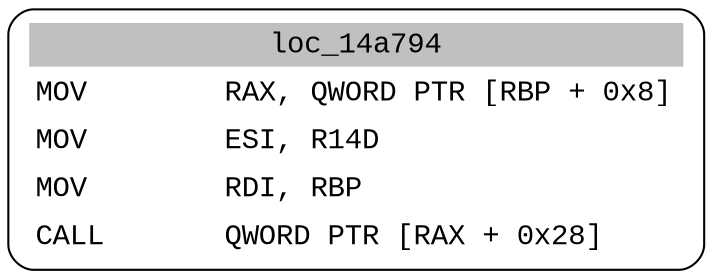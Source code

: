 digraph asm_graph {
1941 [
shape="Mrecord" fontname="Courier New"label =<<table border="0" cellborder="0" cellpadding="3"><tr><td align="center" colspan="2" bgcolor="grey">loc_14a794</td></tr><tr><td align="left">MOV        RAX, QWORD PTR [RBP + 0x8]</td></tr><tr><td align="left">MOV        ESI, R14D</td></tr><tr><td align="left">MOV        RDI, RBP</td></tr><tr><td align="left">CALL       QWORD PTR [RAX + 0x28]</td></tr></table>> ];
}